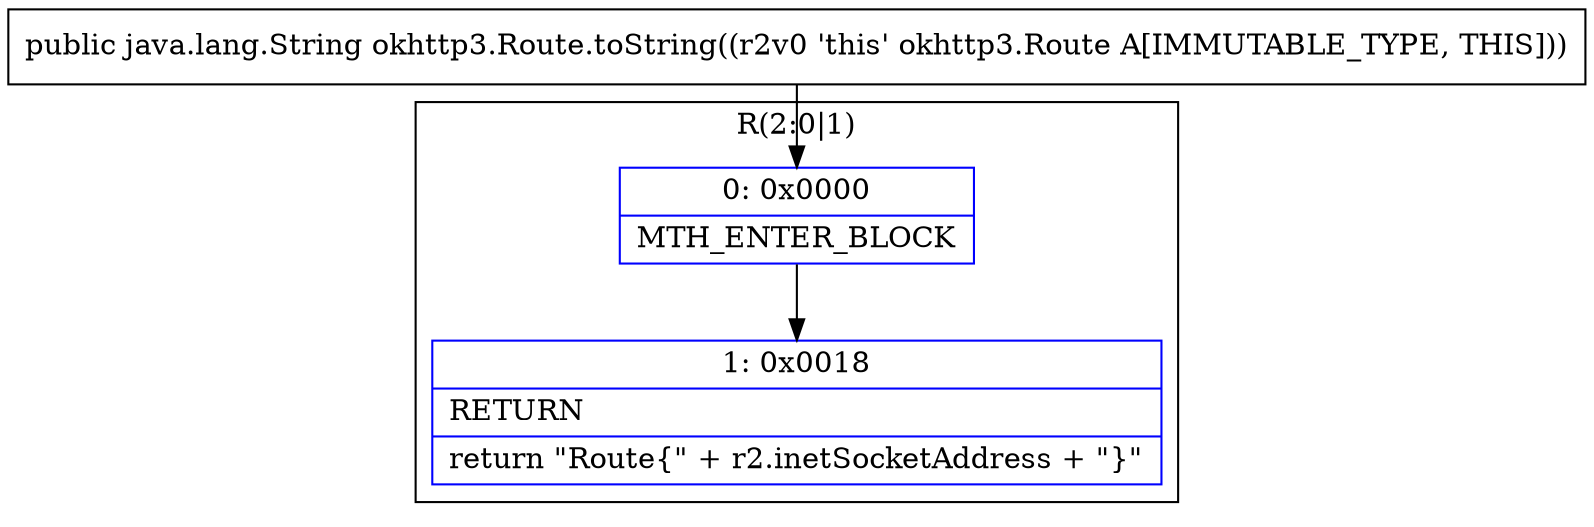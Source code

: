 digraph "CFG forokhttp3.Route.toString()Ljava\/lang\/String;" {
subgraph cluster_Region_440444748 {
label = "R(2:0|1)";
node [shape=record,color=blue];
Node_0 [shape=record,label="{0\:\ 0x0000|MTH_ENTER_BLOCK\l}"];
Node_1 [shape=record,label="{1\:\ 0x0018|RETURN\l|return \"Route\{\" + r2.inetSocketAddress + \"\}\"\l}"];
}
MethodNode[shape=record,label="{public java.lang.String okhttp3.Route.toString((r2v0 'this' okhttp3.Route A[IMMUTABLE_TYPE, THIS])) }"];
MethodNode -> Node_0;
Node_0 -> Node_1;
}

